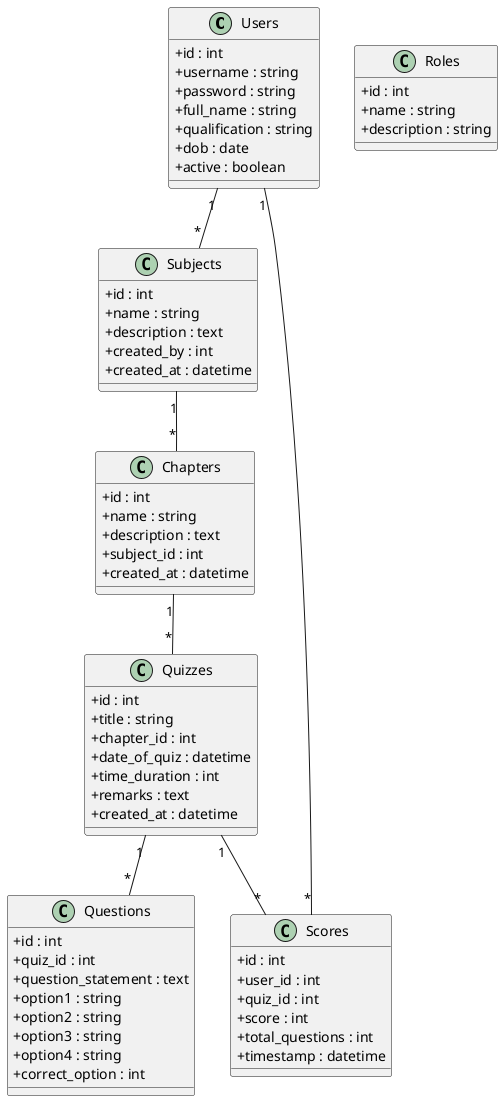 @startuml mibuto
skinparam classAttributeIconSize 0

class Users {
  + id : int
  + username : string
  + password : string
  + full_name : string
  + qualification : string
  + dob : date
  + active : boolean
}

class Roles {
  + id : int
  + name : string
  + description : string
}

class Subjects {
  + id : int
  + name : string
  + description : text
  + created_by : int
  + created_at : datetime
}

class Chapters {
  + id : int
  + name : string
  + description : text
  + subject_id : int
  + created_at : datetime
}

class Quizzes {
  + id : int
  + title : string
  + chapter_id : int
  + date_of_quiz : datetime
  + time_duration : int
  + remarks : text
  + created_at : datetime
}

class Questions {
  + id : int
  + quiz_id : int
  + question_statement : text
  + option1 : string
  + option2 : string
  + option3 : string
  + option4 : string
  + correct_option : int
}

class Scores {
  + id : int
  + user_id : int
  + quiz_id : int
  + score : int
  + total_questions : int
  + timestamp : datetime
}

Users "1" -- "*" Scores
Users "1" -- "*" Subjects
Subjects "1" -- "*" Chapters
Chapters "1" -- "*" Quizzes
Quizzes "1" -- "*" Questions
Quizzes "1" -- "*" Scores

@enduml